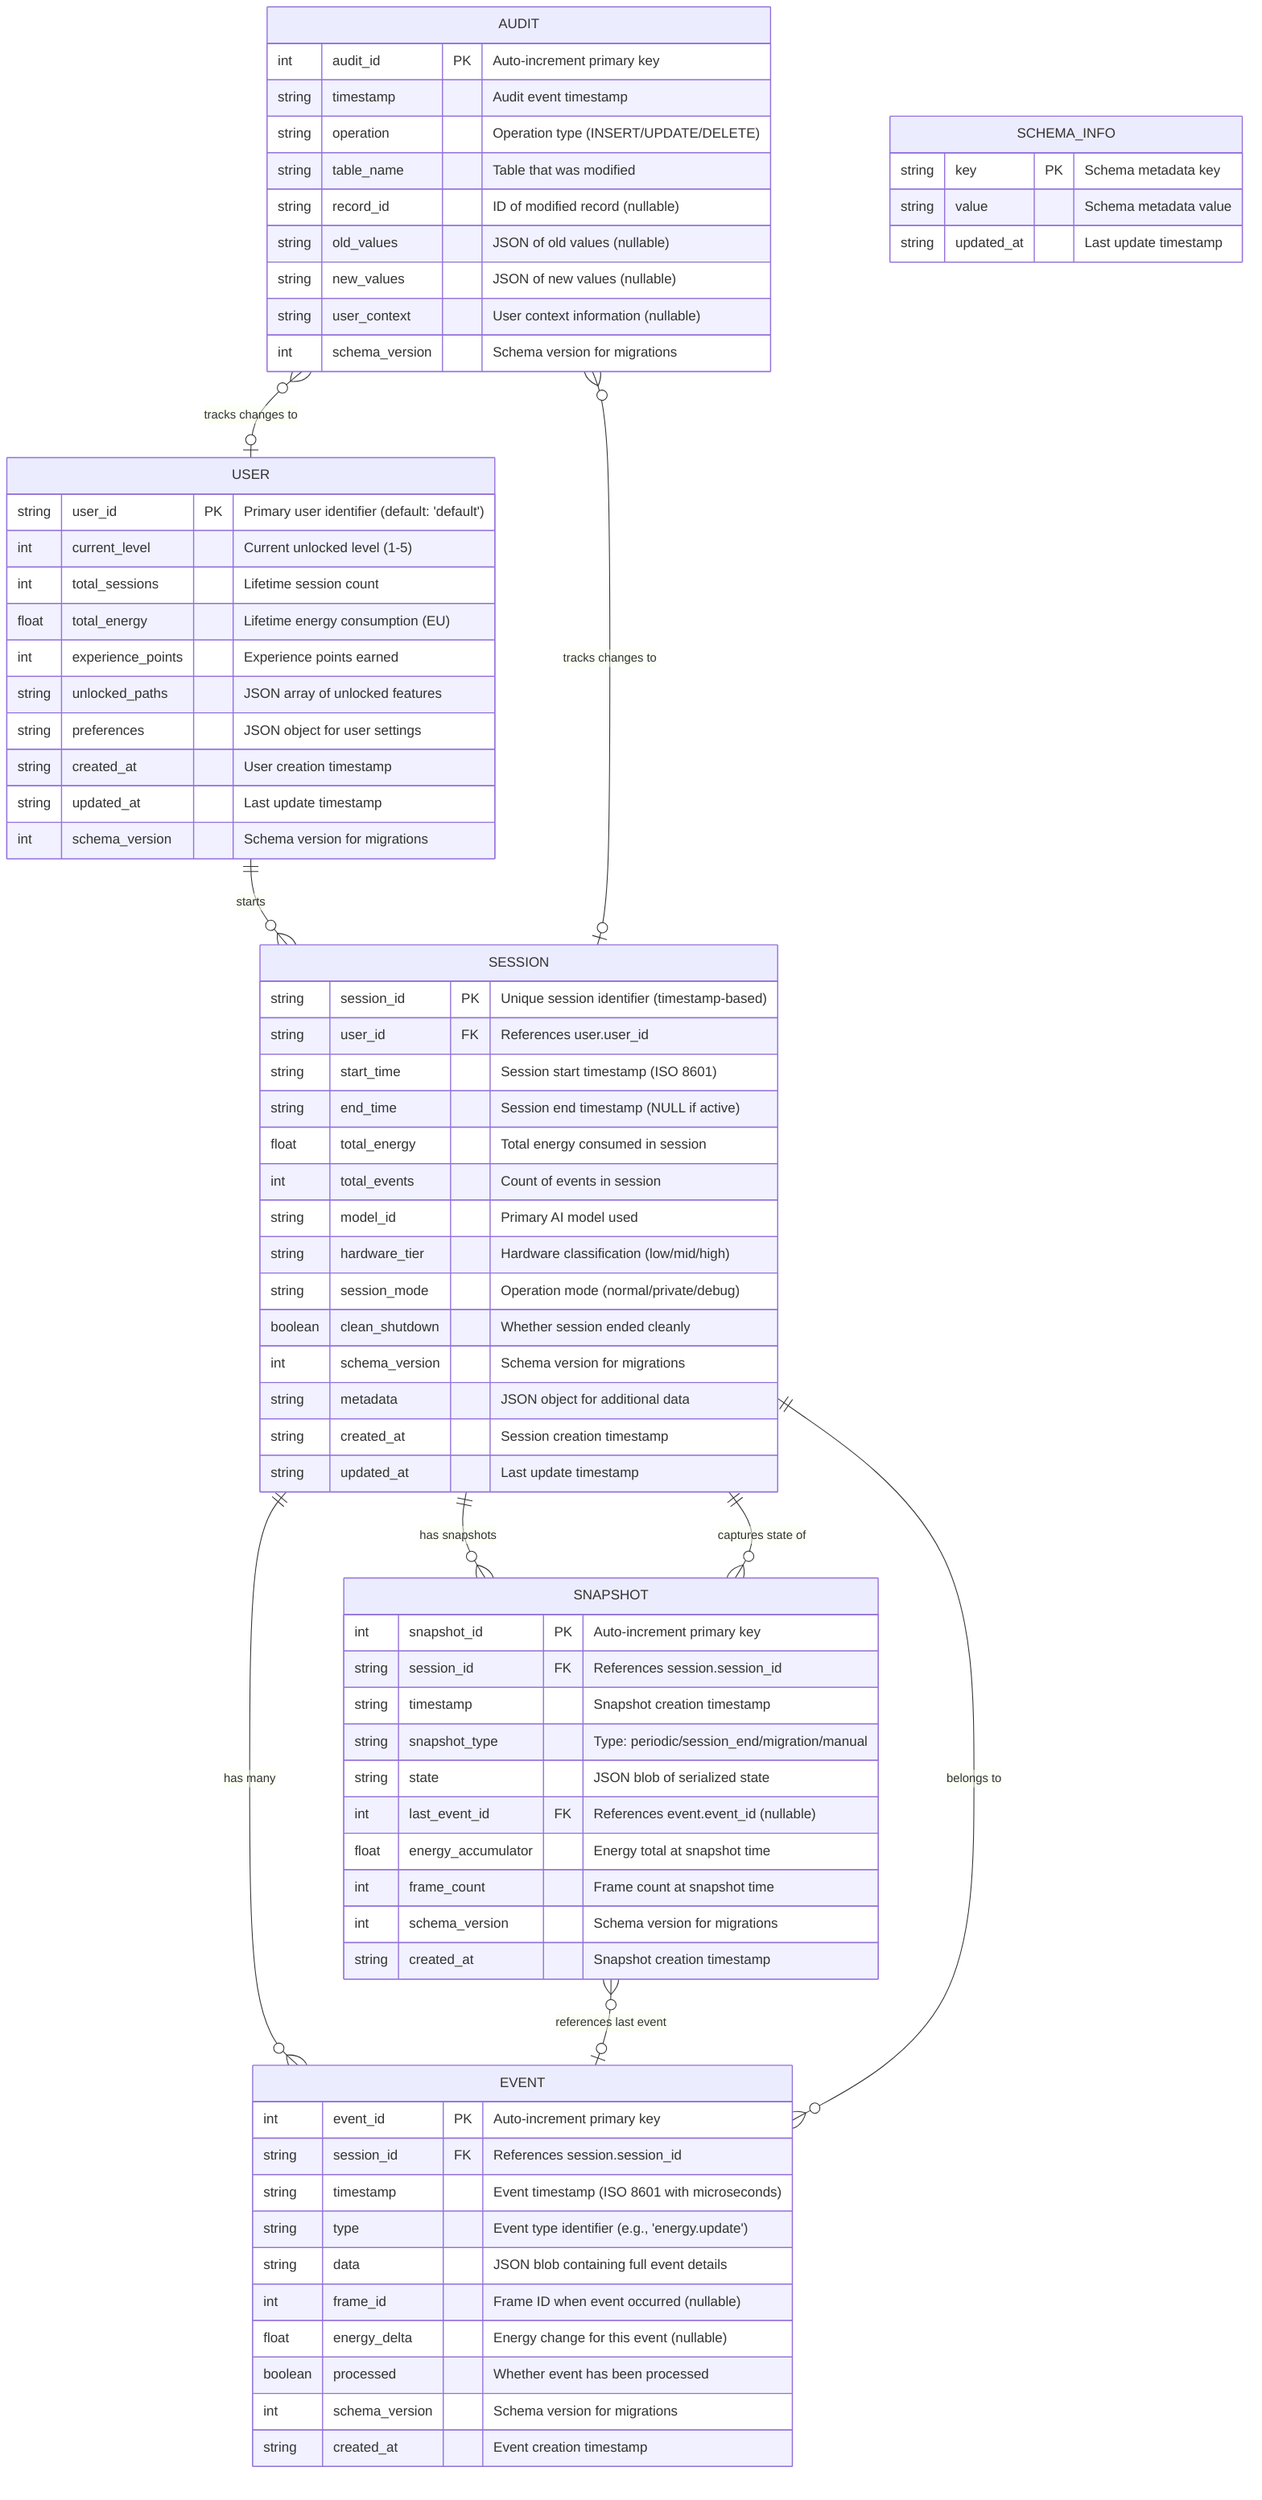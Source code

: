 erDiagram
    USER ||--o{ SESSION : "starts"
    SESSION ||--o{ EVENT : "has many"
    SESSION ||--o{ SNAPSHOT : "has snapshots"
    EVENT }o--|| SESSION : "belongs to"
    SNAPSHOT }o--|| SESSION : "captures state of"
    SNAPSHOT }o--o| EVENT : "references last event"
    AUDIT }o--o| USER : "tracks changes to"
    AUDIT }o--o| SESSION : "tracks changes to"
    
    USER {
        string user_id PK "Primary user identifier (default: 'default')"
        int current_level "Current unlocked level (1-5)"
        int total_sessions "Lifetime session count"
        float total_energy "Lifetime energy consumption (EU)"
        int experience_points "Experience points earned"
        string unlocked_paths "JSON array of unlocked features"
        string preferences "JSON object for user settings"
        string created_at "User creation timestamp"
        string updated_at "Last update timestamp"
        int schema_version "Schema version for migrations"
    }
    
    SESSION {
        string session_id PK "Unique session identifier (timestamp-based)"
        string user_id FK "References user.user_id"
        string start_time "Session start timestamp (ISO 8601)"
        string end_time "Session end timestamp (NULL if active)"
        float total_energy "Total energy consumed in session"
        int total_events "Count of events in session"
        string model_id "Primary AI model used"
        string hardware_tier "Hardware classification (low/mid/high)"
        string session_mode "Operation mode (normal/private/debug)"
        boolean clean_shutdown "Whether session ended cleanly"
        int schema_version "Schema version for migrations"
        string metadata "JSON object for additional data"
        string created_at "Session creation timestamp"
        string updated_at "Last update timestamp"
    }
    
    EVENT {
        int event_id PK "Auto-increment primary key"
        string session_id FK "References session.session_id"
        string timestamp "Event timestamp (ISO 8601 with microseconds)"
        string type "Event type identifier (e.g., 'energy.update')"
        string data "JSON blob containing full event details"
        int frame_id "Frame ID when event occurred (nullable)"
        float energy_delta "Energy change for this event (nullable)"
        boolean processed "Whether event has been processed"
        int schema_version "Schema version for migrations"
        string created_at "Event creation timestamp"
    }
    
    SNAPSHOT {
        int snapshot_id PK "Auto-increment primary key"
        string session_id FK "References session.session_id"
        string timestamp "Snapshot creation timestamp"
        string snapshot_type "Type: periodic/session_end/migration/manual"
        string state "JSON blob of serialized state"
        int last_event_id FK "References event.event_id (nullable)"
        float energy_accumulator "Energy total at snapshot time"
        int frame_count "Frame count at snapshot time"
        int schema_version "Schema version for migrations"
        string created_at "Snapshot creation timestamp"
    }
    
    AUDIT {
        int audit_id PK "Auto-increment primary key"
        string timestamp "Audit event timestamp"
        string operation "Operation type (INSERT/UPDATE/DELETE)"
        string table_name "Table that was modified"
        string record_id "ID of modified record (nullable)"
        string old_values "JSON of old values (nullable)"
        string new_values "JSON of new values (nullable)"
        string user_context "User context information (nullable)"
        int schema_version "Schema version for migrations"
    }
    
    SCHEMA_INFO {
        string key PK "Schema metadata key"
        string value "Schema metadata value"
        string updated_at "Last update timestamp"
    }